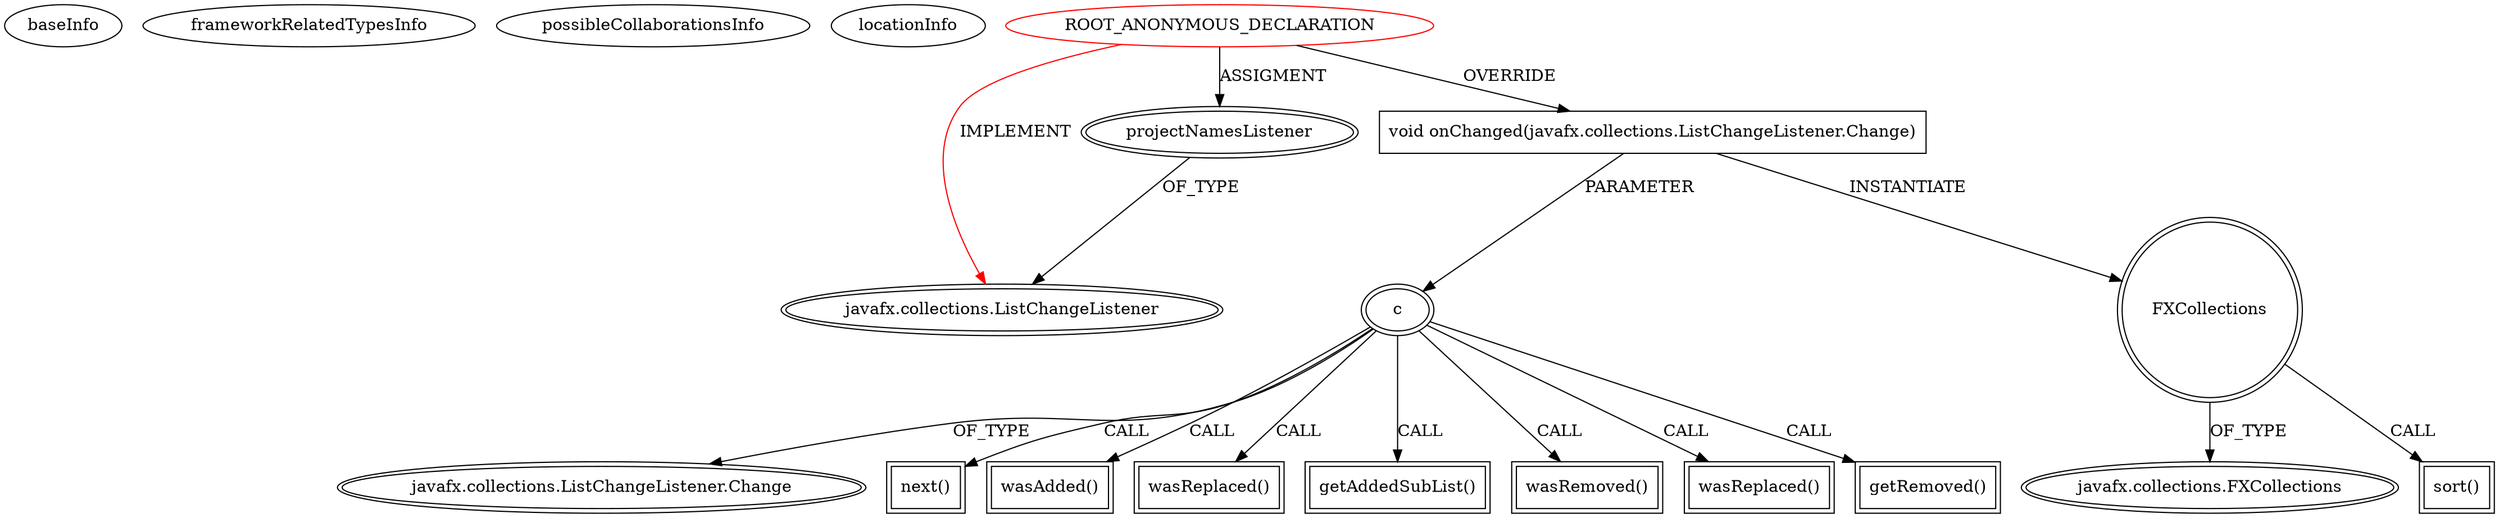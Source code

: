 digraph {
baseInfo[graphId=4084,category="extension_graph",isAnonymous=true,possibleRelation=false]
frameworkRelatedTypesInfo[0="javafx.collections.ListChangeListener"]
possibleCollaborationsInfo[]
locationInfo[projectName="santi-gonzalez-javafx-tutos",filePath="/santi-gonzalez-javafx-tutos/javafx-tutos-master/IssueTrackingLite/src/issuetrackinglite/IssueTrackingLiteController.java",contextSignature="IssueTrackingLiteController",graphId="4084"]
0[label="ROOT_ANONYMOUS_DECLARATION",vertexType="ROOT_ANONYMOUS_DECLARATION",isFrameworkType=false,color=red]
1[label="javafx.collections.ListChangeListener",vertexType="FRAMEWORK_INTERFACE_TYPE",isFrameworkType=true,peripheries=2]
2[label="projectNamesListener",vertexType="OUTSIDE_VARIABLE_EXPRESION",isFrameworkType=true,peripheries=2]
4[label="void onChanged(javafx.collections.ListChangeListener.Change)",vertexType="OVERRIDING_METHOD_DECLARATION",isFrameworkType=false,shape=box]
5[label="c",vertexType="PARAMETER_DECLARATION",isFrameworkType=true,peripheries=2]
6[label="javafx.collections.ListChangeListener.Change",vertexType="FRAMEWORK_CLASS_TYPE",isFrameworkType=true,peripheries=2]
8[label="next()",vertexType="INSIDE_CALL",isFrameworkType=true,peripheries=2,shape=box]
10[label="wasAdded()",vertexType="INSIDE_CALL",isFrameworkType=true,peripheries=2,shape=box]
12[label="wasReplaced()",vertexType="INSIDE_CALL",isFrameworkType=true,peripheries=2,shape=box]
14[label="getAddedSubList()",vertexType="INSIDE_CALL",isFrameworkType=true,peripheries=2,shape=box]
16[label="wasRemoved()",vertexType="INSIDE_CALL",isFrameworkType=true,peripheries=2,shape=box]
18[label="wasReplaced()",vertexType="INSIDE_CALL",isFrameworkType=true,peripheries=2,shape=box]
20[label="getRemoved()",vertexType="INSIDE_CALL",isFrameworkType=true,peripheries=2,shape=box]
21[label="FXCollections",vertexType="VARIABLE_EXPRESION",isFrameworkType=true,peripheries=2,shape=circle]
23[label="javafx.collections.FXCollections",vertexType="FRAMEWORK_CLASS_TYPE",isFrameworkType=true,peripheries=2]
22[label="sort()",vertexType="INSIDE_CALL",isFrameworkType=true,peripheries=2,shape=box]
0->1[label="IMPLEMENT",color=red]
0->2[label="ASSIGMENT"]
2->1[label="OF_TYPE"]
0->4[label="OVERRIDE"]
5->6[label="OF_TYPE"]
4->5[label="PARAMETER"]
5->8[label="CALL"]
5->10[label="CALL"]
5->12[label="CALL"]
5->14[label="CALL"]
5->16[label="CALL"]
5->18[label="CALL"]
5->20[label="CALL"]
4->21[label="INSTANTIATE"]
21->23[label="OF_TYPE"]
21->22[label="CALL"]
}
